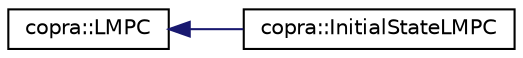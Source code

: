 digraph "Graphical Class Hierarchy"
{
 // LATEX_PDF_SIZE
  edge [fontname="Helvetica",fontsize="10",labelfontname="Helvetica",labelfontsize="10"];
  node [fontname="Helvetica",fontsize="10",shape=record];
  rankdir="LR";
  Node0 [label="copra::LMPC",height=0.2,width=0.4,color="black", fillcolor="white", style="filled",URL="$classcopra_1_1LMPC.html",tooltip="The Linear Model Predictive Controller (LMPC). This class gives all the needed composants for perform..."];
  Node0 -> Node1 [dir="back",color="midnightblue",fontsize="10",style="solid",fontname="Helvetica"];
  Node1 [label="copra::InitialStateLMPC",height=0.2,width=0.4,color="black", fillcolor="white", style="filled",URL="$classcopra_1_1InitialStateLMPC.html",tooltip="LMPC with optimization of initial state. This class gives all the needed composants for performing a ..."];
}
